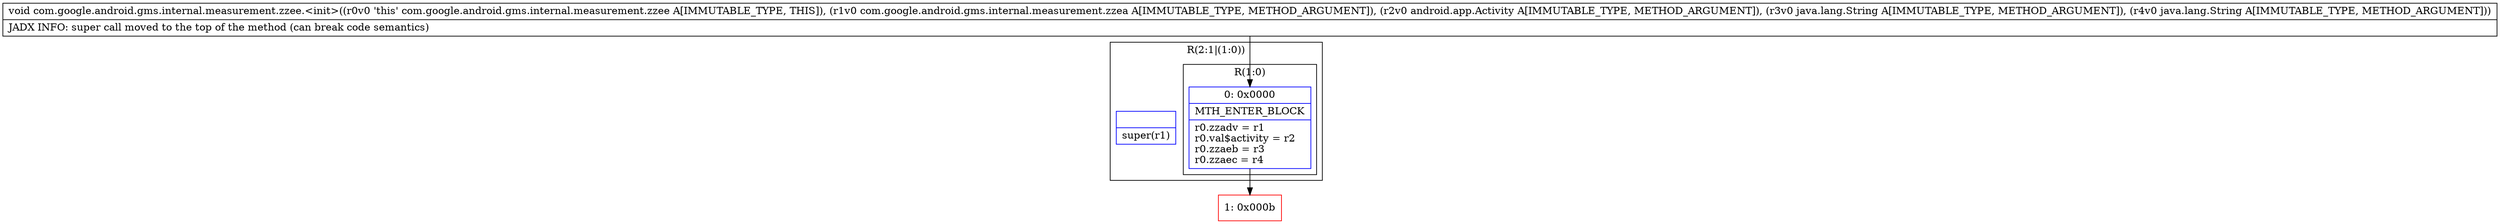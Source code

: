 digraph "CFG forcom.google.android.gms.internal.measurement.zzee.\<init\>(Lcom\/google\/android\/gms\/internal\/measurement\/zzea;Landroid\/app\/Activity;Ljava\/lang\/String;Ljava\/lang\/String;)V" {
subgraph cluster_Region_563058030 {
label = "R(2:1|(1:0))";
node [shape=record,color=blue];
Node_InsnContainer_1416438487 [shape=record,label="{|super(r1)\l}"];
subgraph cluster_Region_529789710 {
label = "R(1:0)";
node [shape=record,color=blue];
Node_0 [shape=record,label="{0\:\ 0x0000|MTH_ENTER_BLOCK\l|r0.zzadv = r1\lr0.val$activity = r2\lr0.zzaeb = r3\lr0.zzaec = r4\l}"];
}
}
Node_1 [shape=record,color=red,label="{1\:\ 0x000b}"];
MethodNode[shape=record,label="{void com.google.android.gms.internal.measurement.zzee.\<init\>((r0v0 'this' com.google.android.gms.internal.measurement.zzee A[IMMUTABLE_TYPE, THIS]), (r1v0 com.google.android.gms.internal.measurement.zzea A[IMMUTABLE_TYPE, METHOD_ARGUMENT]), (r2v0 android.app.Activity A[IMMUTABLE_TYPE, METHOD_ARGUMENT]), (r3v0 java.lang.String A[IMMUTABLE_TYPE, METHOD_ARGUMENT]), (r4v0 java.lang.String A[IMMUTABLE_TYPE, METHOD_ARGUMENT]))  | JADX INFO: super call moved to the top of the method (can break code semantics)\l}"];
MethodNode -> Node_0;
Node_0 -> Node_1;
}

